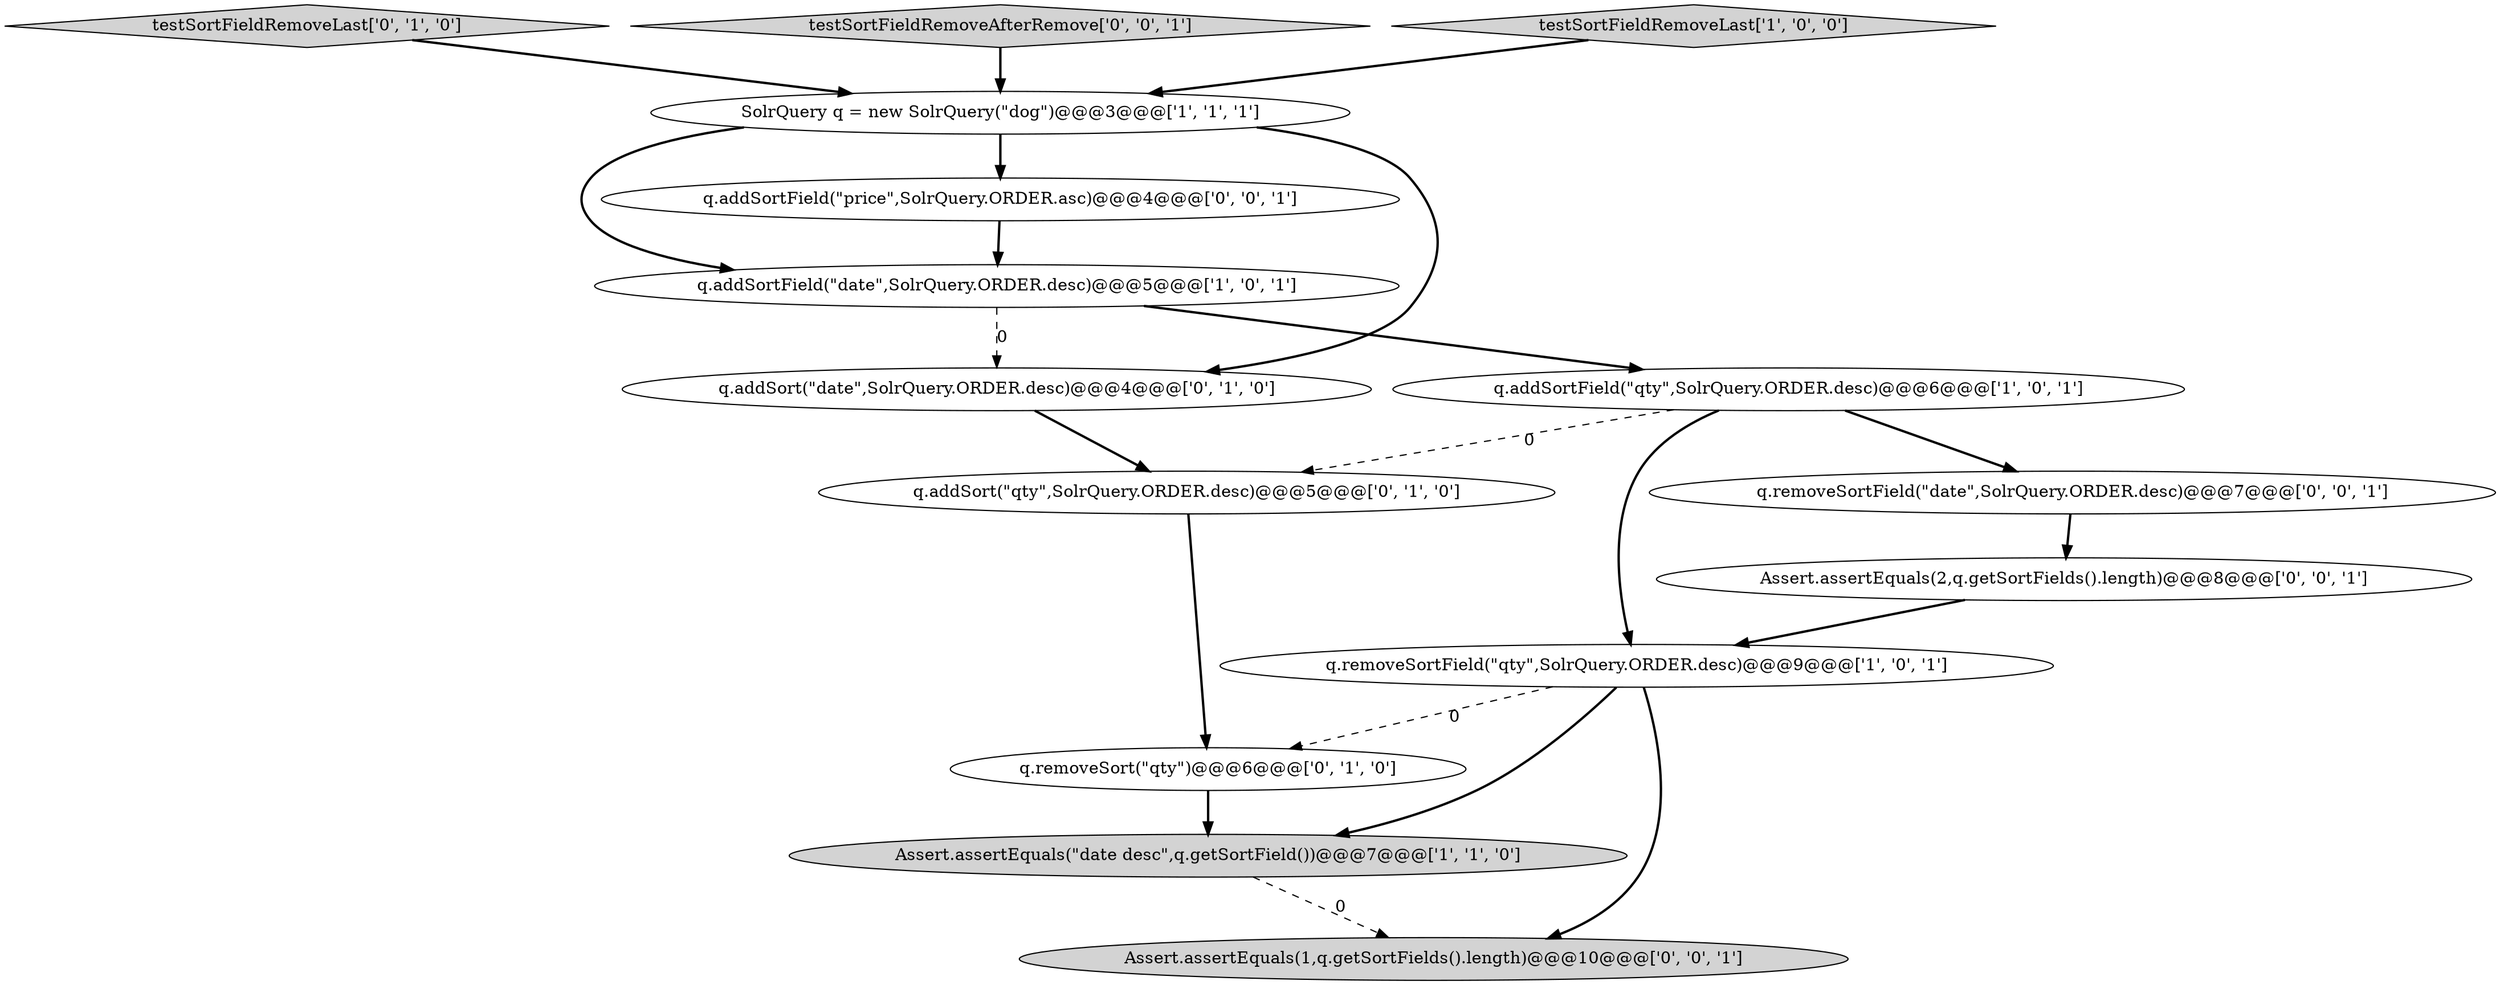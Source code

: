digraph {
6 [style = filled, label = "testSortFieldRemoveLast['0', '1', '0']", fillcolor = lightgray, shape = diamond image = "AAA0AAABBB2BBB"];
14 [style = filled, label = "q.addSortField(\"price\",SolrQuery.ORDER.asc)@@@4@@@['0', '0', '1']", fillcolor = white, shape = ellipse image = "AAA0AAABBB3BBB"];
12 [style = filled, label = "Assert.assertEquals(2,q.getSortFields().length)@@@8@@@['0', '0', '1']", fillcolor = white, shape = ellipse image = "AAA0AAABBB3BBB"];
13 [style = filled, label = "testSortFieldRemoveAfterRemove['0', '0', '1']", fillcolor = lightgray, shape = diamond image = "AAA0AAABBB3BBB"];
10 [style = filled, label = "Assert.assertEquals(1,q.getSortFields().length)@@@10@@@['0', '0', '1']", fillcolor = lightgray, shape = ellipse image = "AAA0AAABBB3BBB"];
11 [style = filled, label = "q.removeSortField(\"date\",SolrQuery.ORDER.desc)@@@7@@@['0', '0', '1']", fillcolor = white, shape = ellipse image = "AAA0AAABBB3BBB"];
0 [style = filled, label = "Assert.assertEquals(\"date desc\",q.getSortField())@@@7@@@['1', '1', '0']", fillcolor = lightgray, shape = ellipse image = "AAA0AAABBB1BBB"];
8 [style = filled, label = "q.removeSort(\"qty\")@@@6@@@['0', '1', '0']", fillcolor = white, shape = ellipse image = "AAA1AAABBB2BBB"];
1 [style = filled, label = "testSortFieldRemoveLast['1', '0', '0']", fillcolor = lightgray, shape = diamond image = "AAA0AAABBB1BBB"];
9 [style = filled, label = "q.addSort(\"qty\",SolrQuery.ORDER.desc)@@@5@@@['0', '1', '0']", fillcolor = white, shape = ellipse image = "AAA1AAABBB2BBB"];
2 [style = filled, label = "q.addSortField(\"qty\",SolrQuery.ORDER.desc)@@@6@@@['1', '0', '1']", fillcolor = white, shape = ellipse image = "AAA0AAABBB1BBB"];
4 [style = filled, label = "SolrQuery q = new SolrQuery(\"dog\")@@@3@@@['1', '1', '1']", fillcolor = white, shape = ellipse image = "AAA0AAABBB1BBB"];
3 [style = filled, label = "q.removeSortField(\"qty\",SolrQuery.ORDER.desc)@@@9@@@['1', '0', '1']", fillcolor = white, shape = ellipse image = "AAA0AAABBB1BBB"];
5 [style = filled, label = "q.addSortField(\"date\",SolrQuery.ORDER.desc)@@@5@@@['1', '0', '1']", fillcolor = white, shape = ellipse image = "AAA0AAABBB1BBB"];
7 [style = filled, label = "q.addSort(\"date\",SolrQuery.ORDER.desc)@@@4@@@['0', '1', '0']", fillcolor = white, shape = ellipse image = "AAA1AAABBB2BBB"];
5->2 [style = bold, label=""];
14->5 [style = bold, label=""];
5->7 [style = dashed, label="0"];
3->10 [style = bold, label=""];
4->7 [style = bold, label=""];
11->12 [style = bold, label=""];
13->4 [style = bold, label=""];
6->4 [style = bold, label=""];
8->0 [style = bold, label=""];
2->11 [style = bold, label=""];
7->9 [style = bold, label=""];
4->5 [style = bold, label=""];
2->9 [style = dashed, label="0"];
0->10 [style = dashed, label="0"];
2->3 [style = bold, label=""];
12->3 [style = bold, label=""];
3->0 [style = bold, label=""];
1->4 [style = bold, label=""];
4->14 [style = bold, label=""];
9->8 [style = bold, label=""];
3->8 [style = dashed, label="0"];
}

